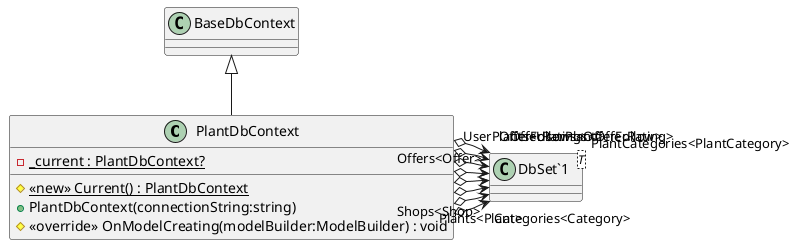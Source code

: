 @startuml
class PlantDbContext {
    - {static} _current : PlantDbContext?
    # <<new>> {static} Current() : PlantDbContext
    + PlantDbContext(connectionString:string)
    # <<override>> OnModelCreating(modelBuilder:ModelBuilder) : void
}
class "DbSet`1"<T> {
}
BaseDbContext <|-- PlantDbContext
PlantDbContext o-> "Categories<Category>" "DbSet`1"
PlantDbContext o-> "Shops<Shop>" "DbSet`1"
PlantDbContext o-> "Plants<Plant>" "DbSet`1"
PlantDbContext o-> "Offers<Offer>" "DbSet`1"
PlantDbContext o-> "PlantCategories<PlantCategory>" "DbSet`1"
PlantDbContext o-> "UserPlants<UserPlant>" "DbSet`1"
PlantDbContext o-> "OfferRatings<OfferRating>" "DbSet`1"
PlantDbContext o-> "OfferFollows<OfferFollow>" "DbSet`1"
@enduml

